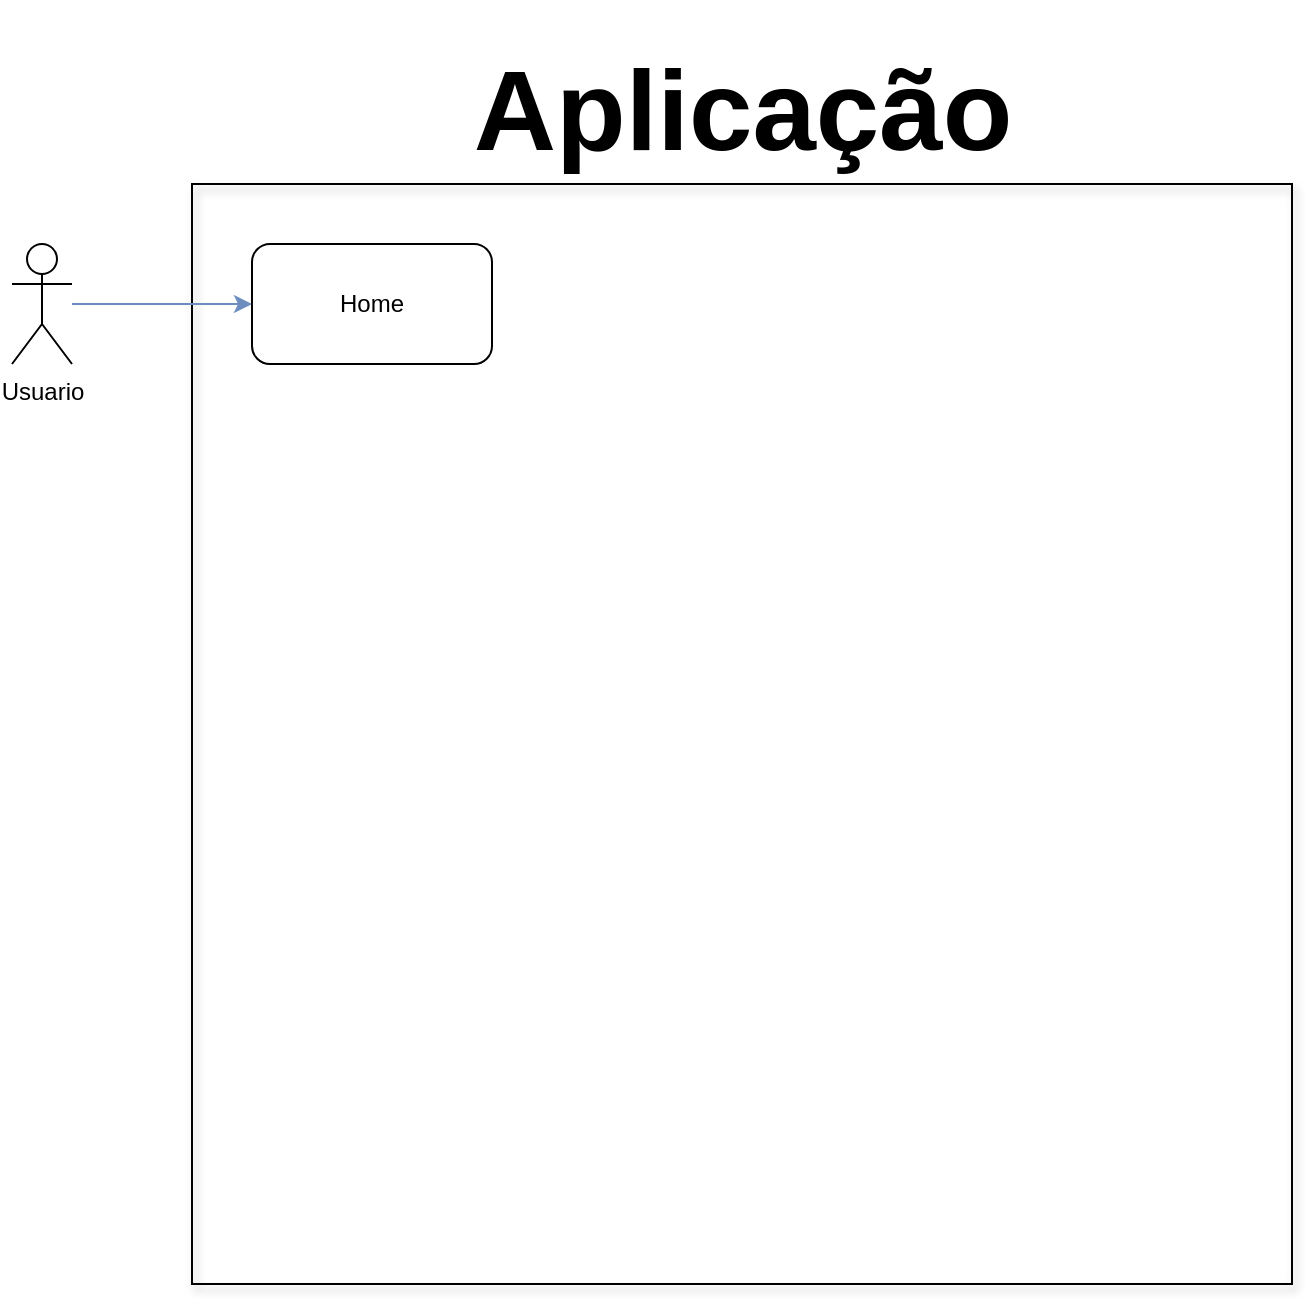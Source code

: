 <mxfile version="24.0.6" type="github">
  <diagram id="SPNSxIEnbE4rGij_XJni" name="Página-1">
    <mxGraphModel dx="1235" dy="701" grid="1" gridSize="10" guides="1" tooltips="1" connect="1" arrows="1" fold="1" page="1" pageScale="1" pageWidth="827" pageHeight="1169" math="0" shadow="0">
      <root>
        <mxCell id="0" />
        <mxCell id="1" parent="0" />
        <mxCell id="y_n4Y0-uSLIjDfCYiDJm-6" value="" style="whiteSpace=wrap;html=1;aspect=fixed;fillColor=none;strokeColor=default;glass=1;shadow=1;" vertex="1" parent="1">
          <mxGeometry x="160" y="230" width="550" height="550" as="geometry" />
        </mxCell>
        <mxCell id="y_n4Y0-uSLIjDfCYiDJm-10" style="edgeStyle=orthogonalEdgeStyle;rounded=0;orthogonalLoop=1;jettySize=auto;html=1;fillColor=#dae8fc;strokeColor=#6c8ebf;" edge="1" parent="1" source="y_n4Y0-uSLIjDfCYiDJm-1" target="y_n4Y0-uSLIjDfCYiDJm-8">
          <mxGeometry relative="1" as="geometry" />
        </mxCell>
        <mxCell id="y_n4Y0-uSLIjDfCYiDJm-1" value="Usuario" style="shape=umlActor;verticalLabelPosition=bottom;verticalAlign=top;html=1;outlineConnect=0;" vertex="1" parent="1">
          <mxGeometry x="70" y="260" width="30" height="60" as="geometry" />
        </mxCell>
        <mxCell id="y_n4Y0-uSLIjDfCYiDJm-7" value="&lt;h1&gt;&lt;font style=&quot;font-size: 57px;&quot;&gt;Aplicação&lt;/font&gt;&lt;/h1&gt;" style="text;html=1;align=center;verticalAlign=middle;resizable=0;points=[];autosize=1;strokeColor=none;fillColor=none;" vertex="1" parent="1">
          <mxGeometry x="290" y="138" width="290" height="110" as="geometry" />
        </mxCell>
        <mxCell id="y_n4Y0-uSLIjDfCYiDJm-8" value="Home" style="rounded=1;whiteSpace=wrap;html=1;" vertex="1" parent="1">
          <mxGeometry x="190" y="260" width="120" height="60" as="geometry" />
        </mxCell>
      </root>
    </mxGraphModel>
  </diagram>
</mxfile>
